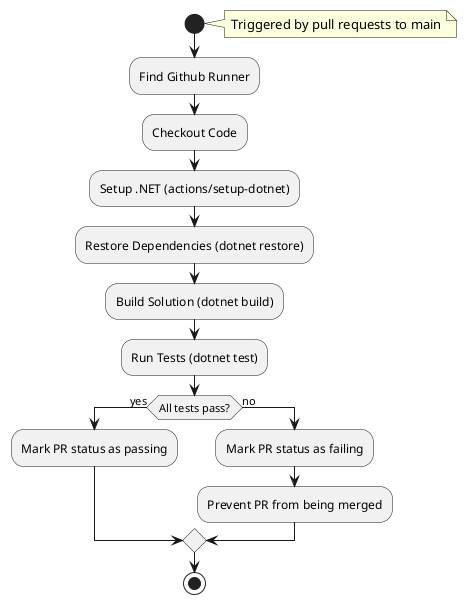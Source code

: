 @startuml
!pragma layout smetana
start
note right : Triggered by pull requests to main

:Find Github Runner;
:Checkout Code;
:Setup .NET (actions/setup-dotnet);
:Restore Dependencies (dotnet restore);
:Build Solution (dotnet build);
:Run Tests (dotnet test);

if (All tests pass?) then (yes)
    :Mark PR status as passing;
else (no)
    :Mark PR status as failing;
    :Prevent PR from being merged;
endif

stop
@enduml
